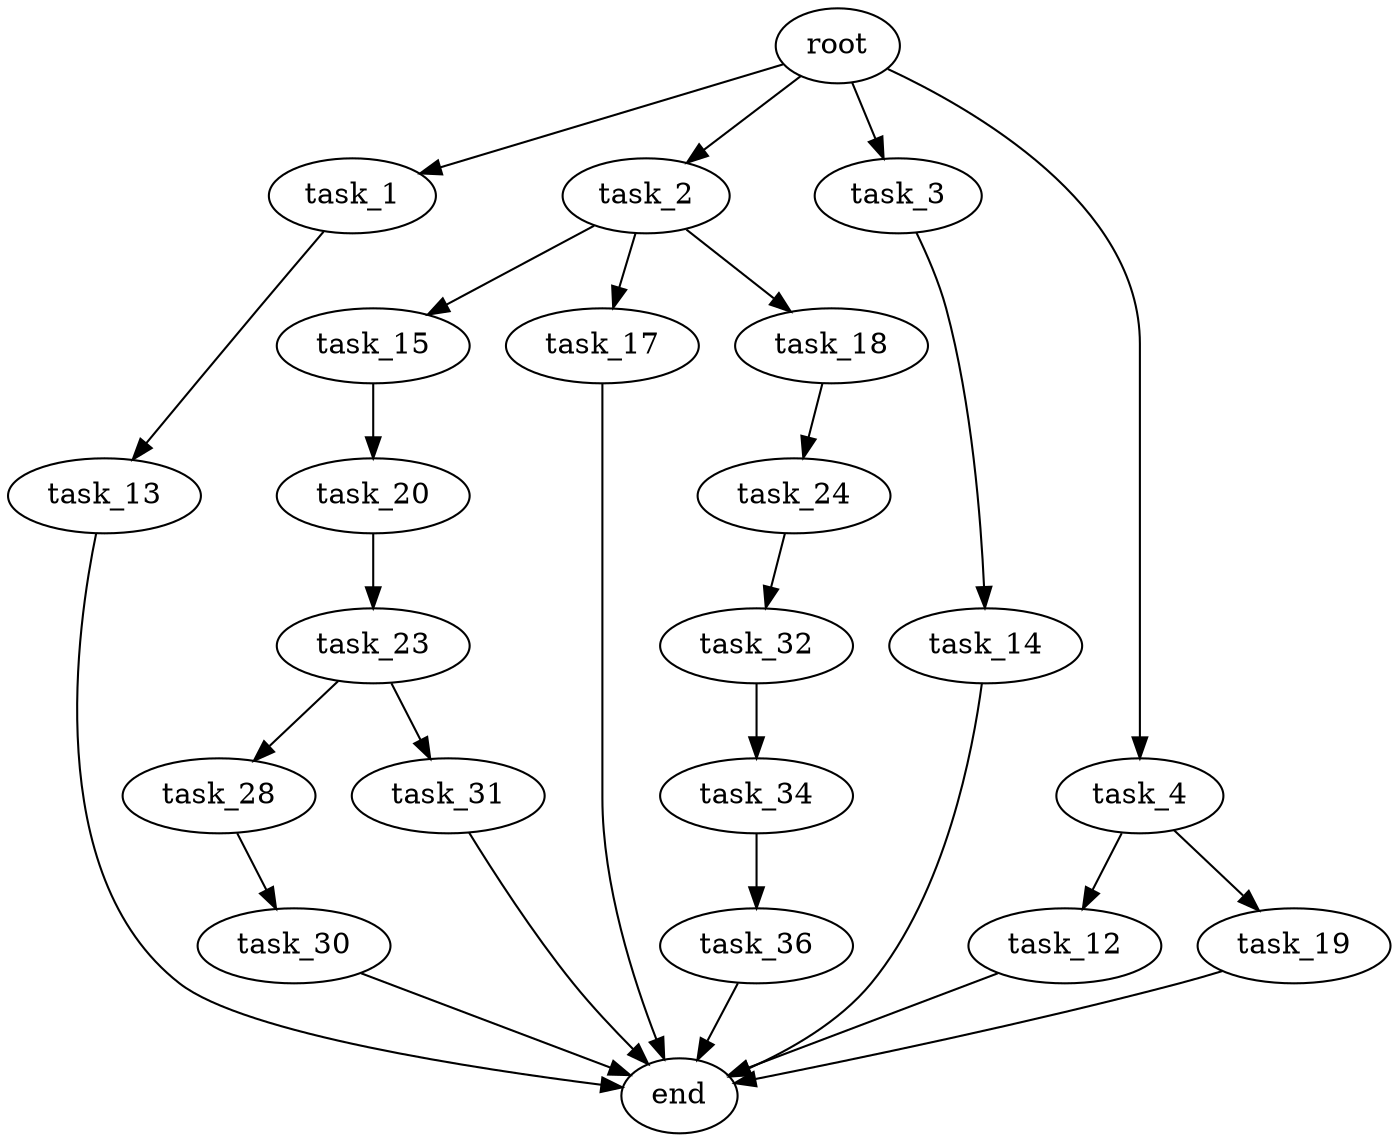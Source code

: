 digraph G {
  root [size="0.000000"];
  task_1 [size="30920296349.000000"];
  task_2 [size="42365324838.000000"];
  task_3 [size="1212589452061.000000"];
  task_4 [size="1073741824000.000000"];
  task_12 [size="2131634066.000000"];
  task_13 [size="368293445632.000000"];
  task_14 [size="26664164424.000000"];
  task_15 [size="3559697664.000000"];
  task_17 [size="8566541542.000000"];
  task_18 [size="1073741824000.000000"];
  task_19 [size="856277343499.000000"];
  task_20 [size="1073741824000.000000"];
  task_23 [size="549755813888.000000"];
  task_24 [size="31427718568.000000"];
  task_28 [size="140686441727.000000"];
  task_30 [size="68719476736.000000"];
  task_31 [size="648347271788.000000"];
  task_32 [size="189680935258.000000"];
  task_34 [size="1073741824000.000000"];
  task_36 [size="1073741824000.000000"];
  end [size="0.000000"];

  root -> task_1 [size="1.000000"];
  root -> task_2 [size="1.000000"];
  root -> task_3 [size="1.000000"];
  root -> task_4 [size="1.000000"];
  task_1 -> task_13 [size="134217728.000000"];
  task_2 -> task_15 [size="75497472.000000"];
  task_2 -> task_17 [size="75497472.000000"];
  task_2 -> task_18 [size="75497472.000000"];
  task_3 -> task_14 [size="838860800.000000"];
  task_4 -> task_12 [size="838860800.000000"];
  task_4 -> task_19 [size="838860800.000000"];
  task_12 -> end [size="1.000000"];
  task_13 -> end [size="1.000000"];
  task_14 -> end [size="1.000000"];
  task_15 -> task_20 [size="75497472.000000"];
  task_17 -> end [size="1.000000"];
  task_18 -> task_24 [size="838860800.000000"];
  task_19 -> end [size="1.000000"];
  task_20 -> task_23 [size="838860800.000000"];
  task_23 -> task_28 [size="536870912.000000"];
  task_23 -> task_31 [size="536870912.000000"];
  task_24 -> task_32 [size="33554432.000000"];
  task_28 -> task_30 [size="134217728.000000"];
  task_30 -> end [size="1.000000"];
  task_31 -> end [size="1.000000"];
  task_32 -> task_34 [size="134217728.000000"];
  task_34 -> task_36 [size="838860800.000000"];
  task_36 -> end [size="1.000000"];
}
